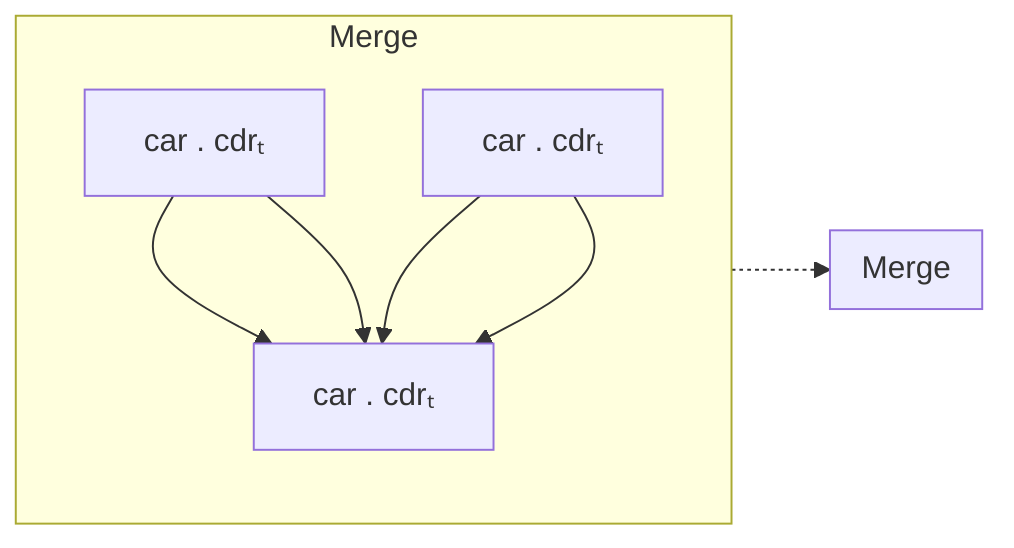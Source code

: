 flowchart LR
  subgraph s0[Merge]
    direction TB

    c0[car . cdrₜ] --> c2[car . cdrₜ]
    c1[car . cdrₜ] --> c2
  end

  s0 -.-> s1

  subgraph s1[Merge]
    direction TB

    c0[car . cdrₜ] --> c2[car . cdrₜ]
    c1[car . cdrₜ] --> c2
  end